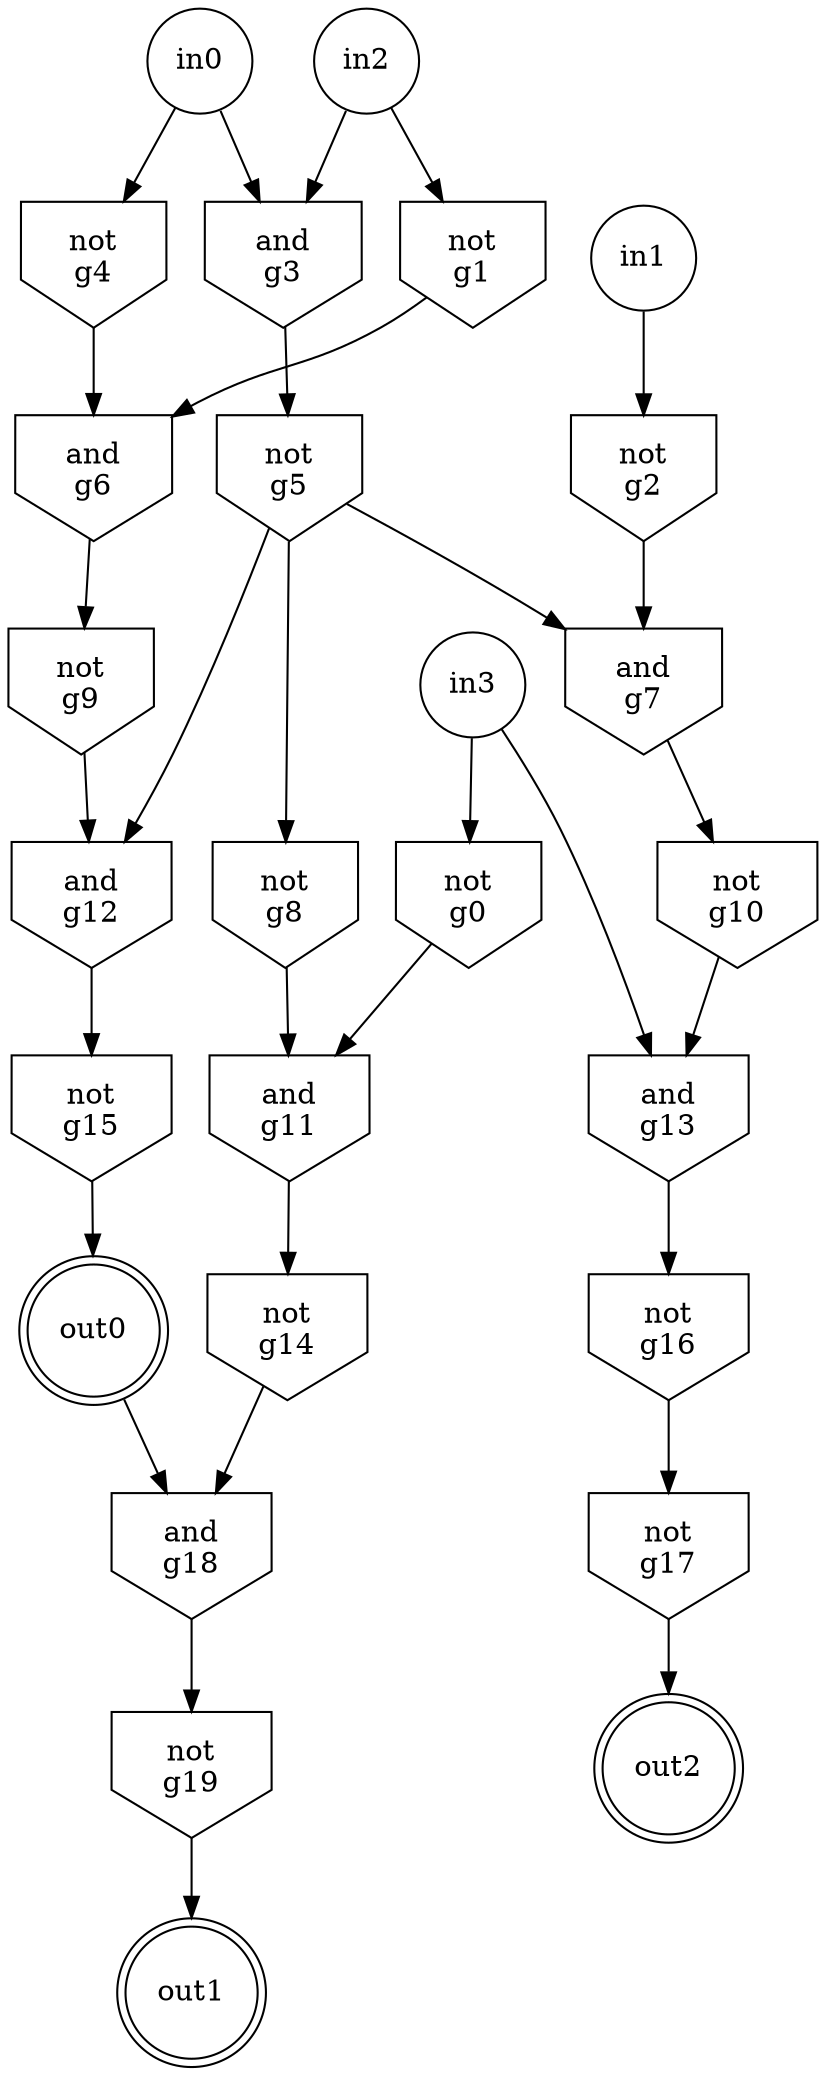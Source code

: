 strict digraph "" {
in3 [label="in3", shape=circle];
in2 [label="in2", shape=circle];
in1 [label="in1", shape=circle];
in0 [label="in0", shape=circle];
g0 [label="not\ng0", shape=invhouse];
g1 [label="not\ng1", shape=invhouse];
g2 [label="not\ng2", shape=invhouse];
g3 [label="and\ng3", shape=invhouse];
g4 [label="not\ng4", shape=invhouse];
g5 [label="not\ng5", shape=invhouse];
g6 [label="and\ng6", shape=invhouse];
g7 [label="and\ng7", shape=invhouse];
g8 [label="not\ng8", shape=invhouse];
g9 [label="not\ng9", shape=invhouse];
g10 [label="not\ng10", shape=invhouse];
g11 [label="and\ng11", shape=invhouse];
g12 [label="and\ng12", shape=invhouse];
g13 [label="and\ng13", shape=invhouse];
g14 [label="not\ng14", shape=invhouse];
g15 [label="not\ng15", shape=invhouse];
g16 [label="not\ng16", shape=invhouse];
out0 [label="out0", shape=doublecircle];
g17 [label="not\ng17", shape=invhouse];
g18 [label="and\ng18", shape=invhouse];
out2 [label="out2", shape=doublecircle];
g19 [label="not\ng19", shape=invhouse];
out1 [label="out1", shape=doublecircle];
in3 -> g13;
in3 -> g0;
in2 -> g3;
in2 -> g1;
in1 -> g2;
in0 -> g3;
in0 -> g4;
g0 -> g11;
g1 -> g6;
g2 -> g7;
g3 -> g5;
g4 -> g6;
g5 -> g12;
g5 -> g7;
g5 -> g8;
g6 -> g9;
g7 -> g10;
g8 -> g11;
g9 -> g12;
g10 -> g13;
g11 -> g14;
g12 -> g15;
g13 -> g16;
g14 -> g18;
g15 -> out0;
g16 -> g17;
out0 -> g18;
g17 -> out2;
g18 -> g19;
g19 -> out1;
}
